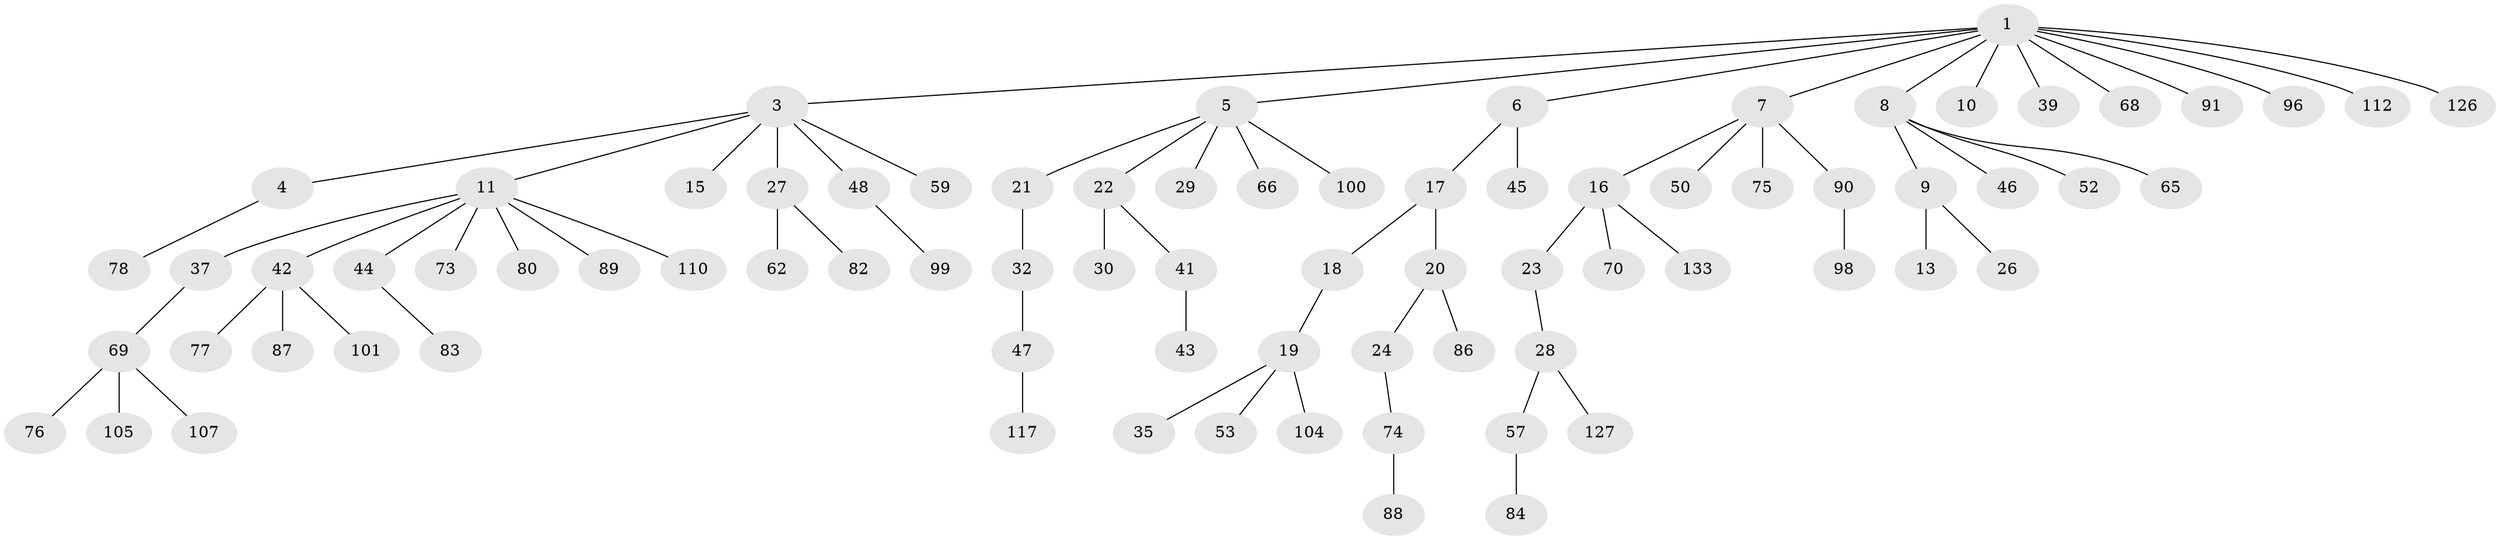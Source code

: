 // original degree distribution, {7: 0.022556390977443608, 2: 0.2631578947368421, 6: 0.015037593984962405, 3: 0.11278195488721804, 5: 0.015037593984962405, 1: 0.49624060150375937, 4: 0.07518796992481203}
// Generated by graph-tools (version 1.1) at 2025/19/03/04/25 18:19:08]
// undirected, 79 vertices, 78 edges
graph export_dot {
graph [start="1"]
  node [color=gray90,style=filled];
  1 [super="+2+12"];
  3;
  4;
  5;
  6;
  7 [super="+25"];
  8;
  9 [super="+67+97"];
  10 [super="+111"];
  11 [super="+14"];
  13;
  15;
  16;
  17;
  18 [super="+54"];
  19;
  20;
  21 [super="+31+34"];
  22 [super="+38"];
  23;
  24;
  26 [super="+64"];
  27 [super="+49"];
  28;
  29;
  30 [super="+56+130"];
  32 [super="+40"];
  35;
  37 [super="+58"];
  39 [super="+114"];
  41;
  42;
  43;
  44;
  45 [super="+109"];
  46;
  47 [super="+81"];
  48;
  50;
  52 [super="+131"];
  53;
  57 [super="+60"];
  59;
  62;
  65;
  66;
  68;
  69;
  70;
  73 [super="+102+85"];
  74;
  75 [super="+94"];
  76;
  77;
  78 [super="+116+95"];
  80;
  82;
  83;
  84;
  86 [super="+132"];
  87 [super="+121+106"];
  88 [super="+129"];
  89 [super="+124"];
  90;
  91;
  96;
  98 [super="+108"];
  99;
  100;
  101;
  104 [super="+128"];
  105;
  107 [super="+119"];
  110;
  112;
  117;
  126;
  127;
  133;
  1 -- 3;
  1 -- 5;
  1 -- 7;
  1 -- 91;
  1 -- 96;
  1 -- 112;
  1 -- 68;
  1 -- 6;
  1 -- 39;
  1 -- 8;
  1 -- 10;
  1 -- 126;
  3 -- 4;
  3 -- 11;
  3 -- 15;
  3 -- 27;
  3 -- 48;
  3 -- 59;
  4 -- 78;
  5 -- 21;
  5 -- 22;
  5 -- 29;
  5 -- 66;
  5 -- 100;
  6 -- 17;
  6 -- 45;
  7 -- 16;
  7 -- 50;
  7 -- 75;
  7 -- 90;
  8 -- 9;
  8 -- 46;
  8 -- 52;
  8 -- 65;
  9 -- 13;
  9 -- 26;
  11 -- 37;
  11 -- 42;
  11 -- 44;
  11 -- 110;
  11 -- 80;
  11 -- 73;
  11 -- 89;
  16 -- 23;
  16 -- 70;
  16 -- 133;
  17 -- 18;
  17 -- 20;
  18 -- 19;
  19 -- 35;
  19 -- 53;
  19 -- 104;
  20 -- 24;
  20 -- 86;
  21 -- 32;
  22 -- 30;
  22 -- 41;
  23 -- 28;
  24 -- 74;
  27 -- 62;
  27 -- 82;
  28 -- 57;
  28 -- 127;
  32 -- 47;
  37 -- 69;
  41 -- 43;
  42 -- 77;
  42 -- 87;
  42 -- 101;
  44 -- 83;
  47 -- 117;
  48 -- 99;
  57 -- 84;
  69 -- 76;
  69 -- 105;
  69 -- 107;
  74 -- 88;
  90 -- 98;
}
